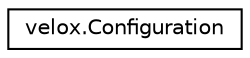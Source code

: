 digraph G
{
  edge [fontname="Helvetica",fontsize="10",labelfontname="Helvetica",labelfontsize="10"];
  node [fontname="Helvetica",fontsize="10",shape=record];
  rankdir="LR";
  Node1 [label="velox.Configuration",height=0.2,width=0.4,color="black", fillcolor="white", style="filled",URL="$classvelox_1_1Configuration.html"];
}
